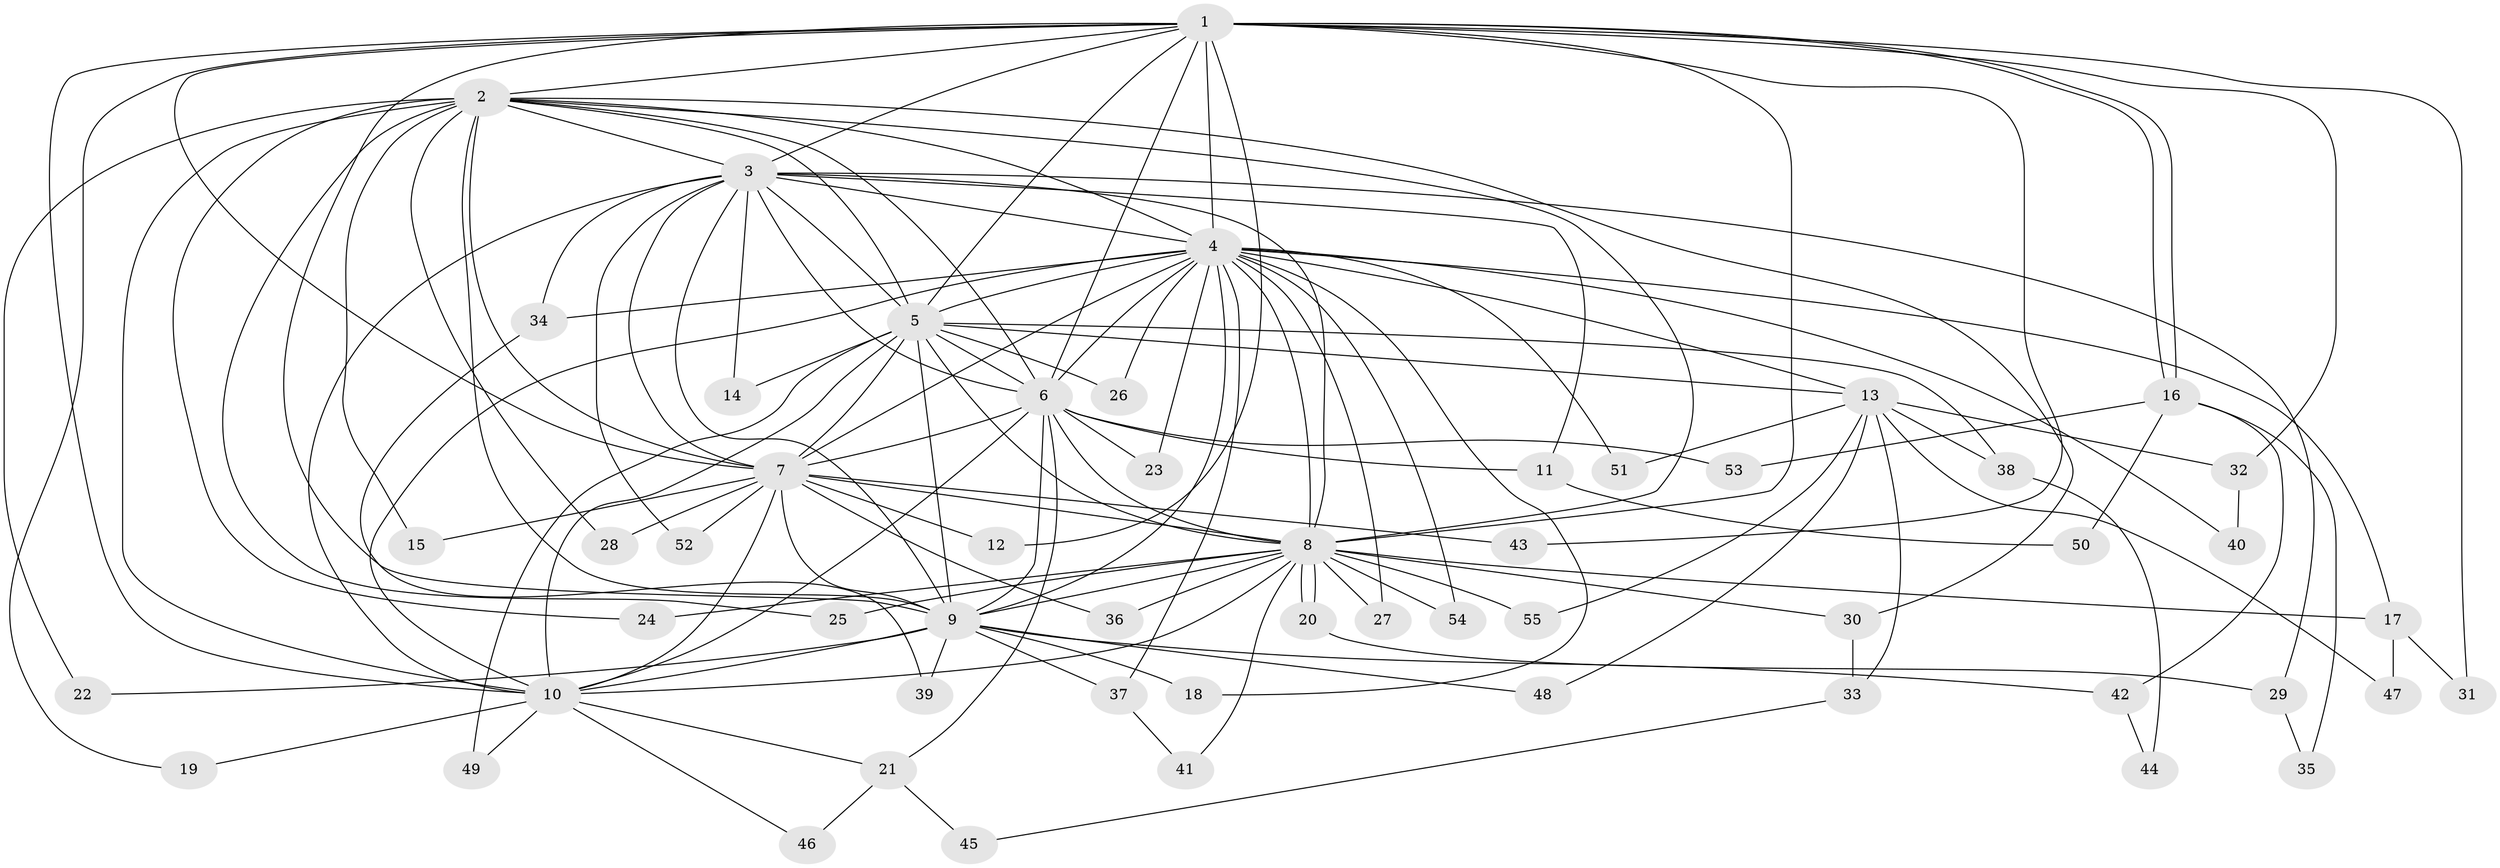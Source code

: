 // coarse degree distribution, {18: 0.037037037037037035, 7: 0.037037037037037035, 1: 0.2962962962962963, 2: 0.5185185185185185, 8: 0.037037037037037035, 13: 0.037037037037037035, 6: 0.037037037037037035}
// Generated by graph-tools (version 1.1) at 2025/46/03/04/25 21:46:49]
// undirected, 55 vertices, 135 edges
graph export_dot {
graph [start="1"]
  node [color=gray90,style=filled];
  1;
  2;
  3;
  4;
  5;
  6;
  7;
  8;
  9;
  10;
  11;
  12;
  13;
  14;
  15;
  16;
  17;
  18;
  19;
  20;
  21;
  22;
  23;
  24;
  25;
  26;
  27;
  28;
  29;
  30;
  31;
  32;
  33;
  34;
  35;
  36;
  37;
  38;
  39;
  40;
  41;
  42;
  43;
  44;
  45;
  46;
  47;
  48;
  49;
  50;
  51;
  52;
  53;
  54;
  55;
  1 -- 2;
  1 -- 3;
  1 -- 4;
  1 -- 5;
  1 -- 6;
  1 -- 7;
  1 -- 8;
  1 -- 9;
  1 -- 10;
  1 -- 12;
  1 -- 16;
  1 -- 16;
  1 -- 19;
  1 -- 31;
  1 -- 32;
  1 -- 43;
  2 -- 3;
  2 -- 4;
  2 -- 5;
  2 -- 6;
  2 -- 7;
  2 -- 8;
  2 -- 9;
  2 -- 10;
  2 -- 15;
  2 -- 22;
  2 -- 24;
  2 -- 25;
  2 -- 28;
  2 -- 30;
  3 -- 4;
  3 -- 5;
  3 -- 6;
  3 -- 7;
  3 -- 8;
  3 -- 9;
  3 -- 10;
  3 -- 11;
  3 -- 14;
  3 -- 29;
  3 -- 34;
  3 -- 52;
  4 -- 5;
  4 -- 6;
  4 -- 7;
  4 -- 8;
  4 -- 9;
  4 -- 10;
  4 -- 13;
  4 -- 17;
  4 -- 18;
  4 -- 23;
  4 -- 26;
  4 -- 27;
  4 -- 34;
  4 -- 37;
  4 -- 40;
  4 -- 51;
  4 -- 54;
  5 -- 6;
  5 -- 7;
  5 -- 8;
  5 -- 9;
  5 -- 10;
  5 -- 13;
  5 -- 14;
  5 -- 26;
  5 -- 38;
  5 -- 49;
  6 -- 7;
  6 -- 8;
  6 -- 9;
  6 -- 10;
  6 -- 11;
  6 -- 21;
  6 -- 23;
  6 -- 53;
  7 -- 8;
  7 -- 9;
  7 -- 10;
  7 -- 12;
  7 -- 15;
  7 -- 28;
  7 -- 36;
  7 -- 43;
  7 -- 52;
  8 -- 9;
  8 -- 10;
  8 -- 17;
  8 -- 20;
  8 -- 20;
  8 -- 24;
  8 -- 25;
  8 -- 27;
  8 -- 30;
  8 -- 36;
  8 -- 41;
  8 -- 54;
  8 -- 55;
  9 -- 10;
  9 -- 18;
  9 -- 22;
  9 -- 37;
  9 -- 39;
  9 -- 42;
  9 -- 48;
  10 -- 19;
  10 -- 21;
  10 -- 46;
  10 -- 49;
  11 -- 50;
  13 -- 32;
  13 -- 33;
  13 -- 38;
  13 -- 47;
  13 -- 48;
  13 -- 51;
  13 -- 55;
  16 -- 35;
  16 -- 42;
  16 -- 50;
  16 -- 53;
  17 -- 31;
  17 -- 47;
  20 -- 29;
  21 -- 45;
  21 -- 46;
  29 -- 35;
  30 -- 33;
  32 -- 40;
  33 -- 45;
  34 -- 39;
  37 -- 41;
  38 -- 44;
  42 -- 44;
}
